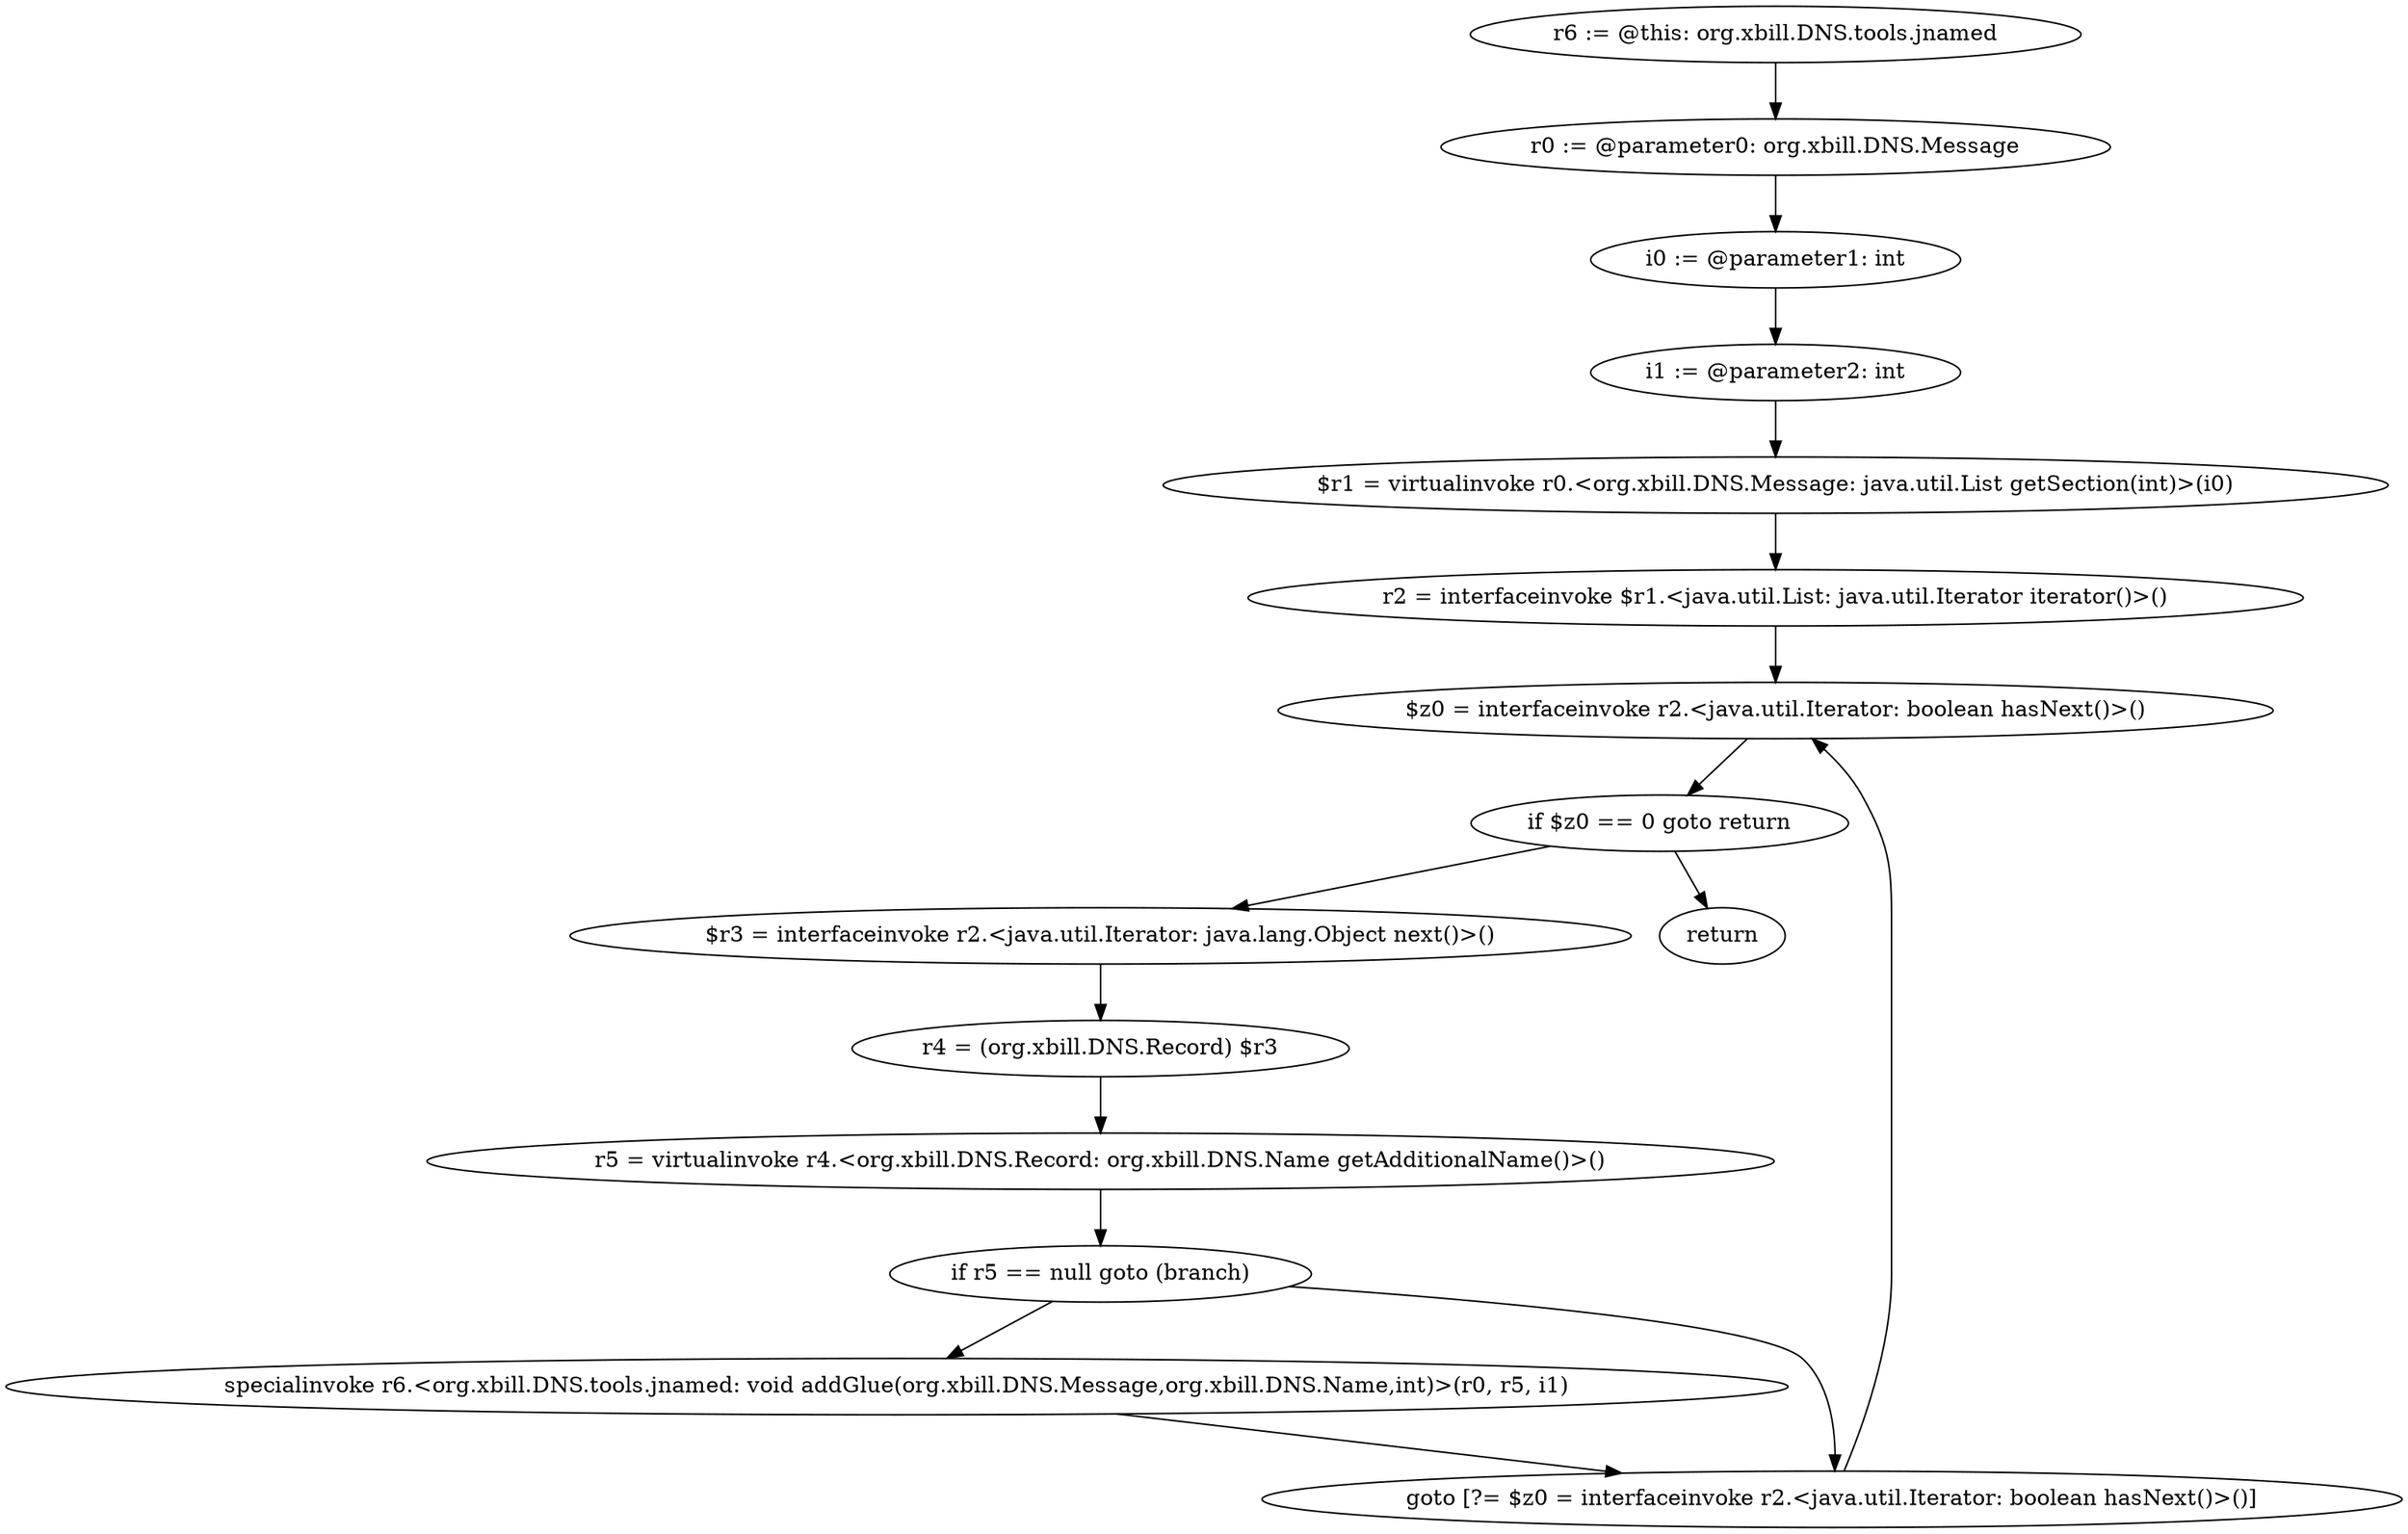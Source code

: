 digraph "unitGraph" {
    "r6 := @this: org.xbill.DNS.tools.jnamed"
    "r0 := @parameter0: org.xbill.DNS.Message"
    "i0 := @parameter1: int"
    "i1 := @parameter2: int"
    "$r1 = virtualinvoke r0.<org.xbill.DNS.Message: java.util.List getSection(int)>(i0)"
    "r2 = interfaceinvoke $r1.<java.util.List: java.util.Iterator iterator()>()"
    "$z0 = interfaceinvoke r2.<java.util.Iterator: boolean hasNext()>()"
    "if $z0 == 0 goto return"
    "$r3 = interfaceinvoke r2.<java.util.Iterator: java.lang.Object next()>()"
    "r4 = (org.xbill.DNS.Record) $r3"
    "r5 = virtualinvoke r4.<org.xbill.DNS.Record: org.xbill.DNS.Name getAdditionalName()>()"
    "if r5 == null goto (branch)"
    "specialinvoke r6.<org.xbill.DNS.tools.jnamed: void addGlue(org.xbill.DNS.Message,org.xbill.DNS.Name,int)>(r0, r5, i1)"
    "goto [?= $z0 = interfaceinvoke r2.<java.util.Iterator: boolean hasNext()>()]"
    "return"
    "r6 := @this: org.xbill.DNS.tools.jnamed"->"r0 := @parameter0: org.xbill.DNS.Message";
    "r0 := @parameter0: org.xbill.DNS.Message"->"i0 := @parameter1: int";
    "i0 := @parameter1: int"->"i1 := @parameter2: int";
    "i1 := @parameter2: int"->"$r1 = virtualinvoke r0.<org.xbill.DNS.Message: java.util.List getSection(int)>(i0)";
    "$r1 = virtualinvoke r0.<org.xbill.DNS.Message: java.util.List getSection(int)>(i0)"->"r2 = interfaceinvoke $r1.<java.util.List: java.util.Iterator iterator()>()";
    "r2 = interfaceinvoke $r1.<java.util.List: java.util.Iterator iterator()>()"->"$z0 = interfaceinvoke r2.<java.util.Iterator: boolean hasNext()>()";
    "$z0 = interfaceinvoke r2.<java.util.Iterator: boolean hasNext()>()"->"if $z0 == 0 goto return";
    "if $z0 == 0 goto return"->"$r3 = interfaceinvoke r2.<java.util.Iterator: java.lang.Object next()>()";
    "if $z0 == 0 goto return"->"return";
    "$r3 = interfaceinvoke r2.<java.util.Iterator: java.lang.Object next()>()"->"r4 = (org.xbill.DNS.Record) $r3";
    "r4 = (org.xbill.DNS.Record) $r3"->"r5 = virtualinvoke r4.<org.xbill.DNS.Record: org.xbill.DNS.Name getAdditionalName()>()";
    "r5 = virtualinvoke r4.<org.xbill.DNS.Record: org.xbill.DNS.Name getAdditionalName()>()"->"if r5 == null goto (branch)";
    "if r5 == null goto (branch)"->"specialinvoke r6.<org.xbill.DNS.tools.jnamed: void addGlue(org.xbill.DNS.Message,org.xbill.DNS.Name,int)>(r0, r5, i1)";
    "if r5 == null goto (branch)"->"goto [?= $z0 = interfaceinvoke r2.<java.util.Iterator: boolean hasNext()>()]";
    "specialinvoke r6.<org.xbill.DNS.tools.jnamed: void addGlue(org.xbill.DNS.Message,org.xbill.DNS.Name,int)>(r0, r5, i1)"->"goto [?= $z0 = interfaceinvoke r2.<java.util.Iterator: boolean hasNext()>()]";
    "goto [?= $z0 = interfaceinvoke r2.<java.util.Iterator: boolean hasNext()>()]"->"$z0 = interfaceinvoke r2.<java.util.Iterator: boolean hasNext()>()";
}
